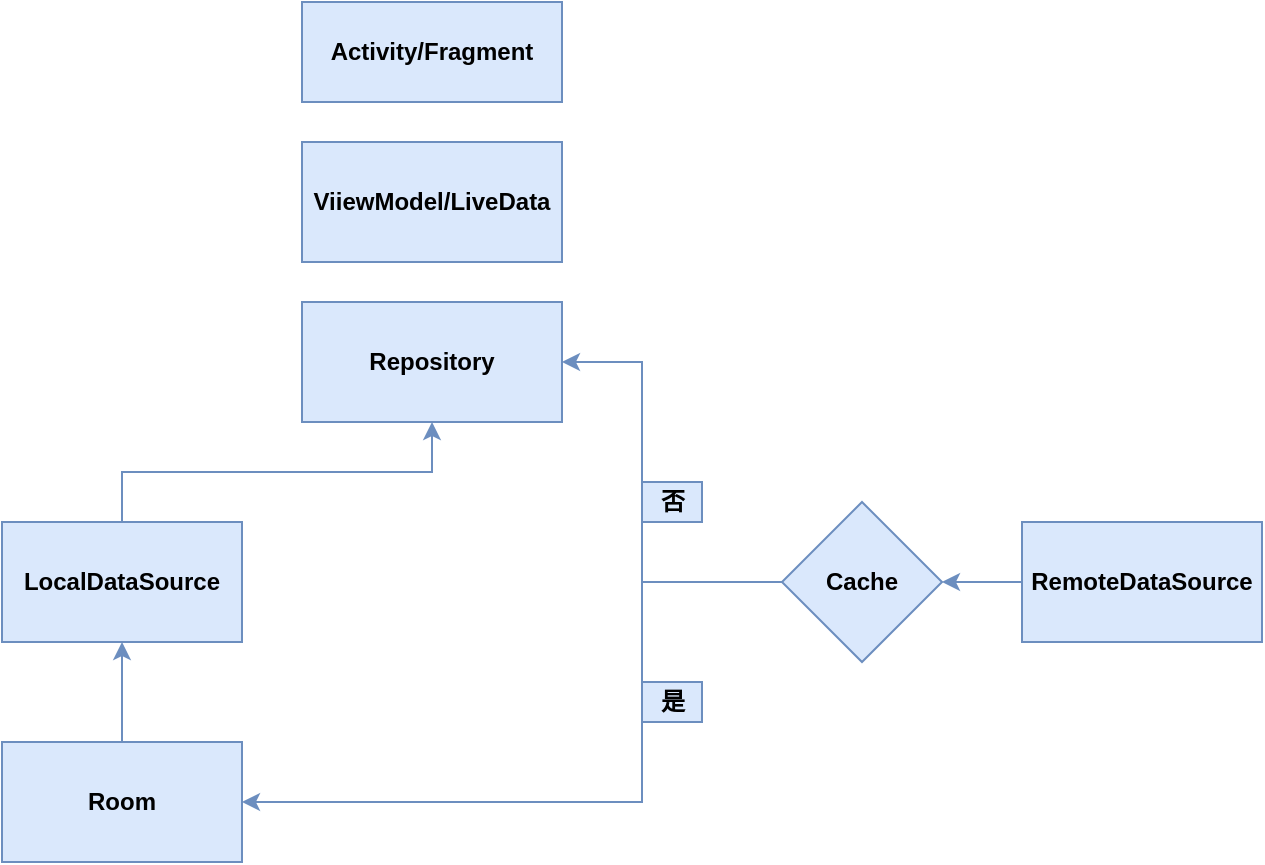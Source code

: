 <mxfile version="13.7.3" type="github"><diagram id="RaUYd9ThxfaUlzNf0fjP" name="Page-1"><mxGraphModel dx="1426" dy="759" grid="1" gridSize="10" guides="1" tooltips="1" connect="1" arrows="1" fold="1" page="1" pageScale="1" pageWidth="827" pageHeight="1169" math="0" shadow="0"><root><mxCell id="0"/><mxCell id="1" parent="0"/><mxCell id="lfmZvOF2eCaPBnNa3_Ni-1" value="Activity/Fragment" style="rounded=0;whiteSpace=wrap;html=1;fillColor=#dae8fc;strokeColor=#6c8ebf;align=center;fontStyle=1;fontFamily=Helvetica;labelBackgroundColor=none;labelBorderColor=none;" vertex="1" parent="1"><mxGeometry x="310" y="40" width="130" height="50" as="geometry"/></mxCell><mxCell id="lfmZvOF2eCaPBnNa3_Ni-2" value="ViiewModel/LiveData" style="rounded=0;whiteSpace=wrap;html=1;fillColor=#dae8fc;strokeColor=#6c8ebf;align=center;fontStyle=1;fontFamily=Helvetica;labelBackgroundColor=none;labelBorderColor=none;" vertex="1" parent="1"><mxGeometry x="310" y="110" width="130" height="60" as="geometry"/></mxCell><mxCell id="lfmZvOF2eCaPBnNa3_Ni-3" value="Repository" style="rounded=0;whiteSpace=wrap;html=1;fillColor=#dae8fc;strokeColor=#6c8ebf;align=center;fontStyle=1;fontFamily=Helvetica;labelBackgroundColor=none;labelBorderColor=none;" vertex="1" parent="1"><mxGeometry x="310" y="190" width="130" height="60" as="geometry"/></mxCell><mxCell id="lfmZvOF2eCaPBnNa3_Ni-12" style="edgeStyle=orthogonalEdgeStyle;rounded=0;orthogonalLoop=1;jettySize=auto;html=1;exitX=0.5;exitY=0;exitDx=0;exitDy=0;entryX=0.5;entryY=1;entryDx=0;entryDy=0;fillColor=#dae8fc;strokeColor=#6c8ebf;align=center;fontStyle=1;fontFamily=Helvetica;labelBackgroundColor=none;labelBorderColor=none;" edge="1" parent="1" source="lfmZvOF2eCaPBnNa3_Ni-4" target="lfmZvOF2eCaPBnNa3_Ni-3"><mxGeometry relative="1" as="geometry"><mxPoint x="380" y="260" as="targetPoint"/></mxGeometry></mxCell><mxCell id="lfmZvOF2eCaPBnNa3_Ni-4" value="LocalDataSource" style="rounded=0;whiteSpace=wrap;html=1;fillColor=#dae8fc;strokeColor=#6c8ebf;align=center;fontStyle=1;fontFamily=Helvetica;labelBackgroundColor=none;labelBorderColor=none;" vertex="1" parent="1"><mxGeometry x="160" y="300" width="120" height="60" as="geometry"/></mxCell><mxCell id="lfmZvOF2eCaPBnNa3_Ni-13" style="edgeStyle=orthogonalEdgeStyle;rounded=0;orthogonalLoop=1;jettySize=auto;html=1;exitX=0;exitY=0.5;exitDx=0;exitDy=0;fillColor=#dae8fc;strokeColor=#6c8ebf;align=center;fontStyle=1;fontFamily=Helvetica;labelBackgroundColor=none;labelBorderColor=none;" edge="1" parent="1" source="lfmZvOF2eCaPBnNa3_Ni-5" target="lfmZvOF2eCaPBnNa3_Ni-8"><mxGeometry relative="1" as="geometry"/></mxCell><mxCell id="lfmZvOF2eCaPBnNa3_Ni-5" value="RemoteDataSource" style="rounded=0;whiteSpace=wrap;html=1;fillColor=#dae8fc;strokeColor=#6c8ebf;align=center;fontStyle=1;fontFamily=Helvetica;labelBackgroundColor=none;labelBorderColor=none;" vertex="1" parent="1"><mxGeometry x="670" y="300" width="120" height="60" as="geometry"/></mxCell><mxCell id="lfmZvOF2eCaPBnNa3_Ni-11" style="edgeStyle=orthogonalEdgeStyle;rounded=0;orthogonalLoop=1;jettySize=auto;html=1;exitX=0.5;exitY=0;exitDx=0;exitDy=0;entryX=0.5;entryY=1;entryDx=0;entryDy=0;fillColor=#dae8fc;strokeColor=#6c8ebf;align=center;fontStyle=1;fontFamily=Helvetica;labelBackgroundColor=none;labelBorderColor=none;" edge="1" parent="1" source="lfmZvOF2eCaPBnNa3_Ni-6" target="lfmZvOF2eCaPBnNa3_Ni-4"><mxGeometry relative="1" as="geometry"/></mxCell><mxCell id="lfmZvOF2eCaPBnNa3_Ni-6" value="Room" style="rounded=0;whiteSpace=wrap;html=1;fillColor=#dae8fc;strokeColor=#6c8ebf;align=center;fontStyle=1;fontFamily=Helvetica;labelBackgroundColor=none;labelBorderColor=none;" vertex="1" parent="1"><mxGeometry x="160" y="410" width="120" height="60" as="geometry"/></mxCell><mxCell id="lfmZvOF2eCaPBnNa3_Ni-9" style="edgeStyle=orthogonalEdgeStyle;rounded=0;orthogonalLoop=1;jettySize=auto;html=1;entryX=1;entryY=0.5;entryDx=0;entryDy=0;fillColor=#dae8fc;strokeColor=#6c8ebf;align=center;fontStyle=1;fontFamily=Helvetica;labelBackgroundColor=none;labelBorderColor=none;" edge="1" parent="1" source="lfmZvOF2eCaPBnNa3_Ni-8" target="lfmZvOF2eCaPBnNa3_Ni-6"><mxGeometry relative="1" as="geometry"><Array as="points"><mxPoint x="480" y="330"/><mxPoint x="480" y="440"/></Array></mxGeometry></mxCell><mxCell id="lfmZvOF2eCaPBnNa3_Ni-10" style="edgeStyle=orthogonalEdgeStyle;rounded=0;orthogonalLoop=1;jettySize=auto;html=1;entryX=1;entryY=0.5;entryDx=0;entryDy=0;fillColor=#dae8fc;strokeColor=#6c8ebf;align=center;fontStyle=1;fontFamily=Helvetica;labelBackgroundColor=none;labelBorderColor=none;" edge="1" parent="1" source="lfmZvOF2eCaPBnNa3_Ni-8" target="lfmZvOF2eCaPBnNa3_Ni-3"><mxGeometry relative="1" as="geometry"><Array as="points"><mxPoint x="480" y="330"/><mxPoint x="480" y="220"/></Array></mxGeometry></mxCell><mxCell id="lfmZvOF2eCaPBnNa3_Ni-8" value="Cache" style="rhombus;whiteSpace=wrap;html=1;fillColor=#dae8fc;strokeColor=#6c8ebf;align=center;fontStyle=1;fontFamily=Helvetica;labelBackgroundColor=none;labelBorderColor=none;" vertex="1" parent="1"><mxGeometry x="550" y="290" width="80" height="80" as="geometry"/></mxCell><mxCell id="lfmZvOF2eCaPBnNa3_Ni-14" value="否" style="text;html=1;align=center;verticalAlign=middle;resizable=0;points=[];autosize=1;fillColor=#dae8fc;strokeColor=#6c8ebf;fontStyle=1;fontFamily=Helvetica;labelBackgroundColor=none;labelBorderColor=none;" vertex="1" parent="1"><mxGeometry x="480" y="280" width="30" height="20" as="geometry"/></mxCell><mxCell id="lfmZvOF2eCaPBnNa3_Ni-15" value="是" style="text;html=1;align=center;verticalAlign=middle;resizable=0;points=[];autosize=1;fillColor=#dae8fc;strokeColor=#6c8ebf;fontStyle=1;fontFamily=Helvetica;labelBackgroundColor=none;labelBorderColor=none;" vertex="1" parent="1"><mxGeometry x="480" y="380" width="30" height="20" as="geometry"/></mxCell></root></mxGraphModel></diagram></mxfile>